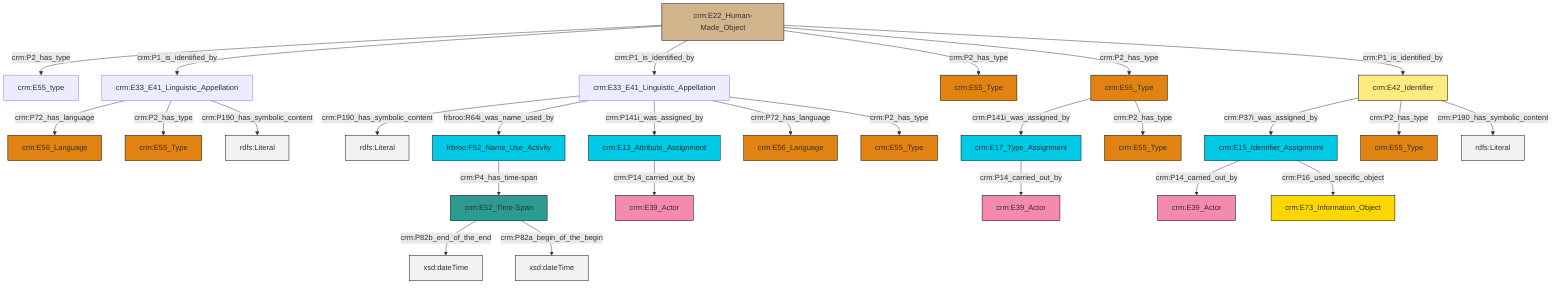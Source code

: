 graph TD
classDef Literal fill:#f2f2f2,stroke:#000000;
classDef CRM_Entity fill:#FFFFFF,stroke:#000000;
classDef Temporal_Entity fill:#00C9E6, stroke:#000000;
classDef Type fill:#E18312, stroke:#000000;
classDef Time-Span fill:#2C9C91, stroke:#000000;
classDef Appellation fill:#FFEB7F, stroke:#000000;
classDef Place fill:#008836, stroke:#000000;
classDef Persistent_Item fill:#B266B2, stroke:#000000;
classDef Conceptual_Object fill:#FFD700, stroke:#000000;
classDef Physical_Thing fill:#D2B48C, stroke:#000000;
classDef Actor fill:#f58aad, stroke:#000000;
classDef PC_Classes fill:#4ce600, stroke:#000000;
classDef Multi fill:#cccccc,stroke:#000000;

0["crm:E22_Human-Made_Object"]:::Physical_Thing -->|crm:P2_has_type| 1["crm:E55_type"]:::Default
10["crm:E33_E41_Linguistic_Appellation"]:::Default -->|crm:P72_has_language| 2["crm:E56_Language"]:::Type
6["crm:E52_Time-Span"]:::Time-Span -->|crm:P82b_end_of_the_end| 11[xsd:dateTime]:::Literal
12["crm:E55_Type"]:::Type -->|crm:P141i_was_assigned_by| 13["crm:E17_Type_Assignment"]:::Temporal_Entity
12["crm:E55_Type"]:::Type -->|crm:P2_has_type| 14["crm:E55_Type"]:::Type
0["crm:E22_Human-Made_Object"]:::Physical_Thing -->|crm:P1_is_identified_by| 10["crm:E33_E41_Linguistic_Appellation"]:::Default
0["crm:E22_Human-Made_Object"]:::Physical_Thing -->|crm:P1_is_identified_by| 17["crm:E33_E41_Linguistic_Appellation"]:::Default
17["crm:E33_E41_Linguistic_Appellation"]:::Default -->|crm:P190_has_symbolic_content| 24[rdfs:Literal]:::Literal
27["crm:E42_Identifier"]:::Appellation -->|crm:P37i_was_assigned_by| 25["crm:E15_Identifier_Assignment"]:::Temporal_Entity
25["crm:E15_Identifier_Assignment"]:::Temporal_Entity -->|crm:P14_carried_out_by| 28["crm:E39_Actor"]:::Actor
25["crm:E15_Identifier_Assignment"]:::Temporal_Entity -->|crm:P16_used_specific_object| 8["crm:E73_Information_Object"]:::Conceptual_Object
17["crm:E33_E41_Linguistic_Appellation"]:::Default -->|frbroo:R64i_was_name_used_by| 15["frbroo:F52_Name_Use_Activity"]:::Temporal_Entity
10["crm:E33_E41_Linguistic_Appellation"]:::Default -->|crm:P2_has_type| 4["crm:E55_Type"]:::Type
30["crm:E13_Attribute_Assignment"]:::Temporal_Entity -->|crm:P14_carried_out_by| 31["crm:E39_Actor"]:::Actor
15["frbroo:F52_Name_Use_Activity"]:::Temporal_Entity -->|crm:P4_has_time-span| 6["crm:E52_Time-Span"]:::Time-Span
0["crm:E22_Human-Made_Object"]:::Physical_Thing -->|crm:P2_has_type| 37["crm:E55_Type"]:::Type
17["crm:E33_E41_Linguistic_Appellation"]:::Default -->|crm:P141i_was_assigned_by| 30["crm:E13_Attribute_Assignment"]:::Temporal_Entity
0["crm:E22_Human-Made_Object"]:::Physical_Thing -->|crm:P2_has_type| 12["crm:E55_Type"]:::Type
10["crm:E33_E41_Linguistic_Appellation"]:::Default -->|crm:P190_has_symbolic_content| 43[rdfs:Literal]:::Literal
6["crm:E52_Time-Span"]:::Time-Span -->|crm:P82a_begin_of_the_begin| 45[xsd:dateTime]:::Literal
17["crm:E33_E41_Linguistic_Appellation"]:::Default -->|crm:P72_has_language| 32["crm:E56_Language"]:::Type
27["crm:E42_Identifier"]:::Appellation -->|crm:P2_has_type| 22["crm:E55_Type"]:::Type
27["crm:E42_Identifier"]:::Appellation -->|crm:P190_has_symbolic_content| 48[rdfs:Literal]:::Literal
17["crm:E33_E41_Linguistic_Appellation"]:::Default -->|crm:P2_has_type| 34["crm:E55_Type"]:::Type
0["crm:E22_Human-Made_Object"]:::Physical_Thing -->|crm:P1_is_identified_by| 27["crm:E42_Identifier"]:::Appellation
13["crm:E17_Type_Assignment"]:::Temporal_Entity -->|crm:P14_carried_out_by| 18["crm:E39_Actor"]:::Actor